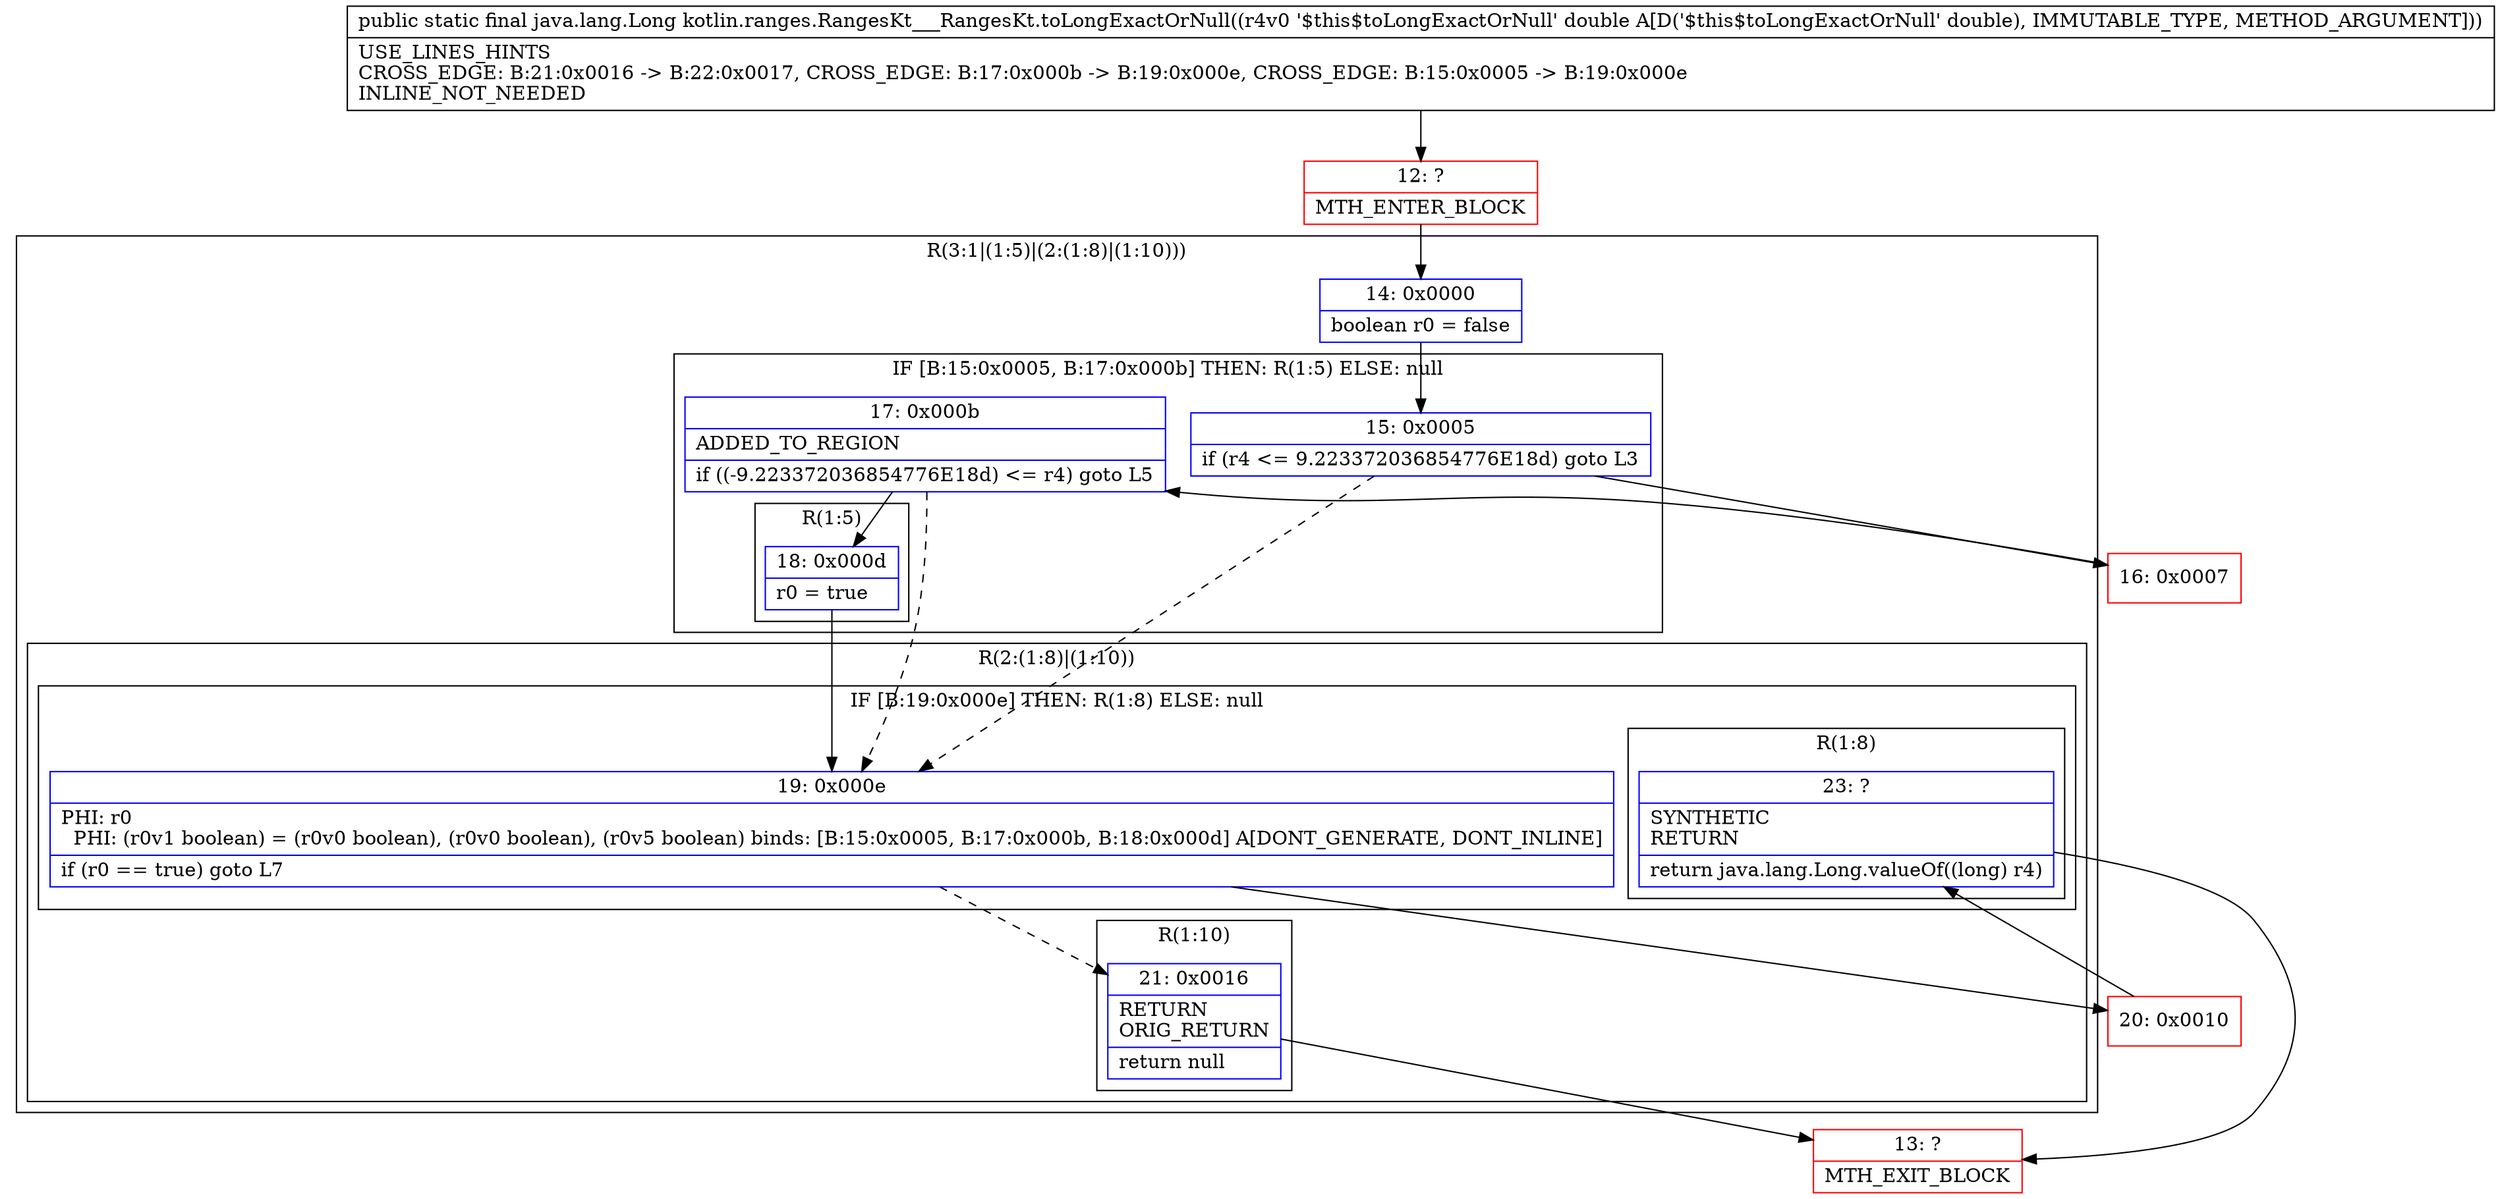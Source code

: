 digraph "CFG forkotlin.ranges.RangesKt___RangesKt.toLongExactOrNull(D)Ljava\/lang\/Long;" {
subgraph cluster_Region_1894513593 {
label = "R(3:1|(1:5)|(2:(1:8)|(1:10)))";
node [shape=record,color=blue];
Node_14 [shape=record,label="{14\:\ 0x0000|boolean r0 = false\l}"];
subgraph cluster_IfRegion_829384916 {
label = "IF [B:15:0x0005, B:17:0x000b] THEN: R(1:5) ELSE: null";
node [shape=record,color=blue];
Node_15 [shape=record,label="{15\:\ 0x0005|if (r4 \<= 9.223372036854776E18d) goto L3\l}"];
Node_17 [shape=record,label="{17\:\ 0x000b|ADDED_TO_REGION\l|if ((\-9.223372036854776E18d) \<= r4) goto L5\l}"];
subgraph cluster_Region_311261817 {
label = "R(1:5)";
node [shape=record,color=blue];
Node_18 [shape=record,label="{18\:\ 0x000d|r0 = true\l}"];
}
}
subgraph cluster_Region_1653312367 {
label = "R(2:(1:8)|(1:10))";
node [shape=record,color=blue];
subgraph cluster_IfRegion_1330471524 {
label = "IF [B:19:0x000e] THEN: R(1:8) ELSE: null";
node [shape=record,color=blue];
Node_19 [shape=record,label="{19\:\ 0x000e|PHI: r0 \l  PHI: (r0v1 boolean) = (r0v0 boolean), (r0v0 boolean), (r0v5 boolean) binds: [B:15:0x0005, B:17:0x000b, B:18:0x000d] A[DONT_GENERATE, DONT_INLINE]\l|if (r0 == true) goto L7\l}"];
subgraph cluster_Region_274925621 {
label = "R(1:8)";
node [shape=record,color=blue];
Node_23 [shape=record,label="{23\:\ ?|SYNTHETIC\lRETURN\l|return java.lang.Long.valueOf((long) r4)\l}"];
}
}
subgraph cluster_Region_553118532 {
label = "R(1:10)";
node [shape=record,color=blue];
Node_21 [shape=record,label="{21\:\ 0x0016|RETURN\lORIG_RETURN\l|return null\l}"];
}
}
}
Node_12 [shape=record,color=red,label="{12\:\ ?|MTH_ENTER_BLOCK\l}"];
Node_16 [shape=record,color=red,label="{16\:\ 0x0007}"];
Node_20 [shape=record,color=red,label="{20\:\ 0x0010}"];
Node_13 [shape=record,color=red,label="{13\:\ ?|MTH_EXIT_BLOCK\l}"];
MethodNode[shape=record,label="{public static final java.lang.Long kotlin.ranges.RangesKt___RangesKt.toLongExactOrNull((r4v0 '$this$toLongExactOrNull' double A[D('$this$toLongExactOrNull' double), IMMUTABLE_TYPE, METHOD_ARGUMENT]))  | USE_LINES_HINTS\lCROSS_EDGE: B:21:0x0016 \-\> B:22:0x0017, CROSS_EDGE: B:17:0x000b \-\> B:19:0x000e, CROSS_EDGE: B:15:0x0005 \-\> B:19:0x000e\lINLINE_NOT_NEEDED\l}"];
MethodNode -> Node_12;Node_14 -> Node_15;
Node_15 -> Node_16;
Node_15 -> Node_19[style=dashed];
Node_17 -> Node_18;
Node_17 -> Node_19[style=dashed];
Node_18 -> Node_19;
Node_19 -> Node_20;
Node_19 -> Node_21[style=dashed];
Node_23 -> Node_13;
Node_21 -> Node_13;
Node_12 -> Node_14;
Node_16 -> Node_17;
Node_20 -> Node_23;
}

